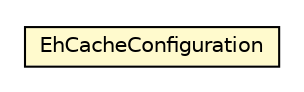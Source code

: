#!/usr/local/bin/dot
#
# Class diagram 
# Generated by UMLGraph version R5_6_6-8-g8d7759 (http://www.umlgraph.org/)
#

digraph G {
	edge [fontname="Helvetica",fontsize=10,labelfontname="Helvetica",labelfontsize=10];
	node [fontname="Helvetica",fontsize=10,shape=plaintext];
	nodesep=0.25;
	ranksep=0.5;
	// org.dayatang.cache.ehcache.EhCacheConfiguration
	c44434 [label=<<table title="org.dayatang.cache.ehcache.EhCacheConfiguration" border="0" cellborder="1" cellspacing="0" cellpadding="2" port="p" bgcolor="lemonChiffon" href="./EhCacheConfiguration.html">
		<tr><td><table border="0" cellspacing="0" cellpadding="1">
<tr><td align="center" balign="center"> EhCacheConfiguration </td></tr>
		</table></td></tr>
		</table>>, URL="./EhCacheConfiguration.html", fontname="Helvetica", fontcolor="black", fontsize=10.0];
}

